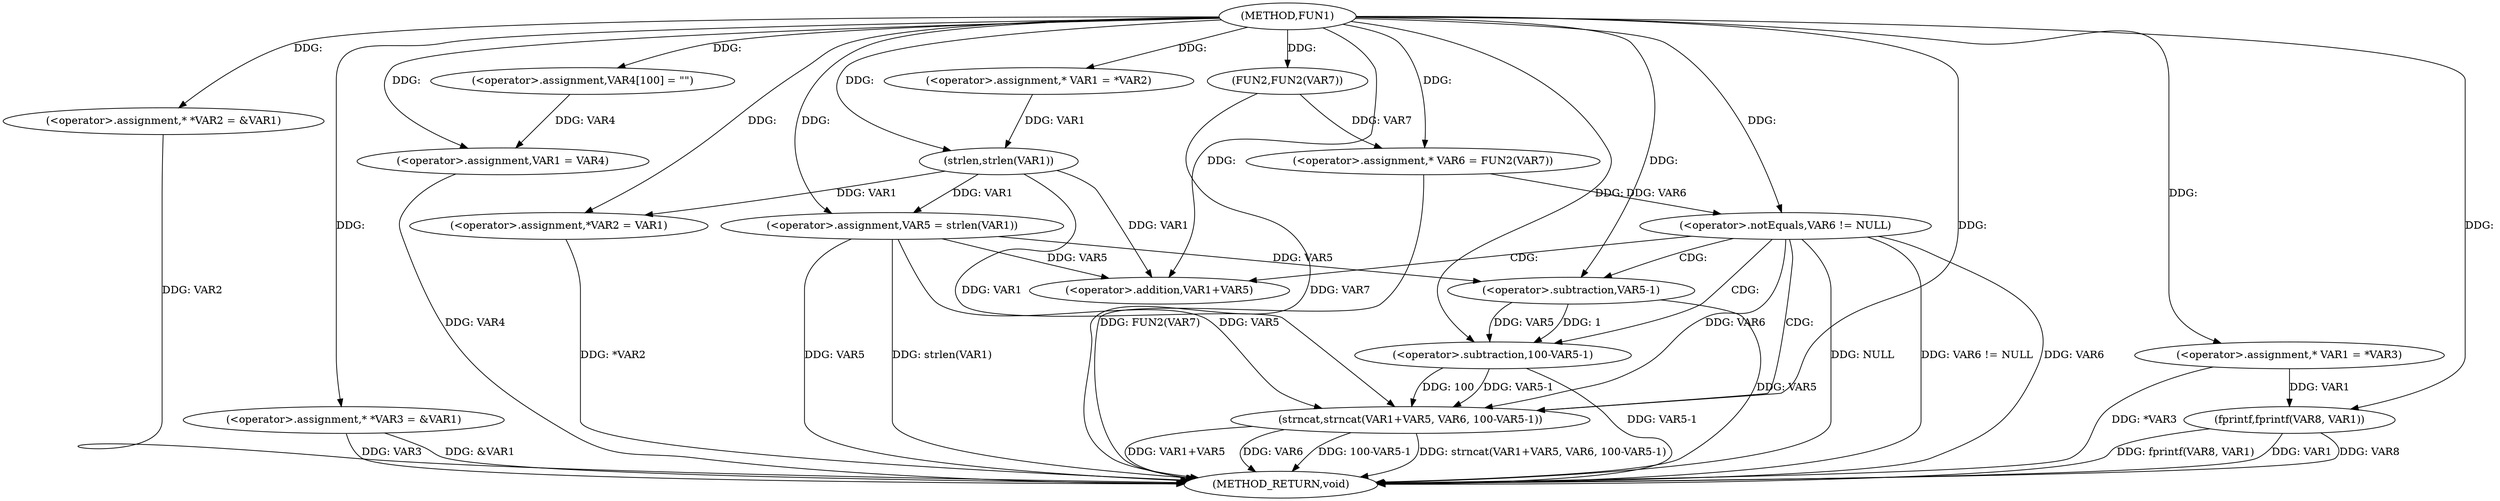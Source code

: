 digraph FUN1 {  
"1000100" [label = "(METHOD,FUN1)" ]
"1000165" [label = "(METHOD_RETURN,void)" ]
"1000104" [label = "(<operator>.assignment,* *VAR2 = &VAR1)" ]
"1000109" [label = "(<operator>.assignment,* *VAR3 = &VAR1)" ]
"1000114" [label = "(<operator>.assignment,VAR4[100] = \"\")" ]
"1000117" [label = "(<operator>.assignment,VAR1 = VAR4)" ]
"1000122" [label = "(<operator>.assignment,* VAR1 = *VAR2)" ]
"1000128" [label = "(<operator>.assignment,VAR5 = strlen(VAR1))" ]
"1000130" [label = "(strlen,strlen(VAR1))" ]
"1000133" [label = "(<operator>.assignment,* VAR6 = FUN2(VAR7))" ]
"1000135" [label = "(FUN2,FUN2(VAR7))" ]
"1000138" [label = "(<operator>.notEquals,VAR6 != NULL)" ]
"1000142" [label = "(strncat,strncat(VAR1+VAR5, VAR6, 100-VAR5-1))" ]
"1000143" [label = "(<operator>.addition,VAR1+VAR5)" ]
"1000147" [label = "(<operator>.subtraction,100-VAR5-1)" ]
"1000149" [label = "(<operator>.subtraction,VAR5-1)" ]
"1000152" [label = "(<operator>.assignment,*VAR2 = VAR1)" ]
"1000158" [label = "(<operator>.assignment,* VAR1 = *VAR3)" ]
"1000162" [label = "(fprintf,fprintf(VAR8, VAR1))" ]
  "1000142" -> "1000165"  [ label = "DDG: strncat(VAR1+VAR5, VAR6, 100-VAR5-1)"] 
  "1000104" -> "1000165"  [ label = "DDG: VAR2"] 
  "1000138" -> "1000165"  [ label = "DDG: VAR6"] 
  "1000147" -> "1000165"  [ label = "DDG: VAR5-1"] 
  "1000152" -> "1000165"  [ label = "DDG: *VAR2"] 
  "1000149" -> "1000165"  [ label = "DDG: VAR5"] 
  "1000117" -> "1000165"  [ label = "DDG: VAR4"] 
  "1000128" -> "1000165"  [ label = "DDG: strlen(VAR1)"] 
  "1000162" -> "1000165"  [ label = "DDG: VAR1"] 
  "1000158" -> "1000165"  [ label = "DDG: *VAR3"] 
  "1000138" -> "1000165"  [ label = "DDG: NULL"] 
  "1000128" -> "1000165"  [ label = "DDG: VAR5"] 
  "1000133" -> "1000165"  [ label = "DDG: FUN2(VAR7)"] 
  "1000109" -> "1000165"  [ label = "DDG: VAR3"] 
  "1000142" -> "1000165"  [ label = "DDG: VAR1+VAR5"] 
  "1000135" -> "1000165"  [ label = "DDG: VAR7"] 
  "1000138" -> "1000165"  [ label = "DDG: VAR6 != NULL"] 
  "1000162" -> "1000165"  [ label = "DDG: VAR8"] 
  "1000162" -> "1000165"  [ label = "DDG: fprintf(VAR8, VAR1)"] 
  "1000142" -> "1000165"  [ label = "DDG: VAR6"] 
  "1000142" -> "1000165"  [ label = "DDG: 100-VAR5-1"] 
  "1000109" -> "1000165"  [ label = "DDG: &VAR1"] 
  "1000100" -> "1000104"  [ label = "DDG: "] 
  "1000100" -> "1000109"  [ label = "DDG: "] 
  "1000100" -> "1000114"  [ label = "DDG: "] 
  "1000114" -> "1000117"  [ label = "DDG: VAR4"] 
  "1000100" -> "1000117"  [ label = "DDG: "] 
  "1000100" -> "1000122"  [ label = "DDG: "] 
  "1000130" -> "1000128"  [ label = "DDG: VAR1"] 
  "1000100" -> "1000128"  [ label = "DDG: "] 
  "1000122" -> "1000130"  [ label = "DDG: VAR1"] 
  "1000100" -> "1000130"  [ label = "DDG: "] 
  "1000135" -> "1000133"  [ label = "DDG: VAR7"] 
  "1000100" -> "1000133"  [ label = "DDG: "] 
  "1000100" -> "1000135"  [ label = "DDG: "] 
  "1000133" -> "1000138"  [ label = "DDG: VAR6"] 
  "1000100" -> "1000138"  [ label = "DDG: "] 
  "1000130" -> "1000142"  [ label = "DDG: VAR1"] 
  "1000100" -> "1000142"  [ label = "DDG: "] 
  "1000128" -> "1000142"  [ label = "DDG: VAR5"] 
  "1000130" -> "1000143"  [ label = "DDG: VAR1"] 
  "1000100" -> "1000143"  [ label = "DDG: "] 
  "1000128" -> "1000143"  [ label = "DDG: VAR5"] 
  "1000138" -> "1000142"  [ label = "DDG: VAR6"] 
  "1000147" -> "1000142"  [ label = "DDG: 100"] 
  "1000147" -> "1000142"  [ label = "DDG: VAR5-1"] 
  "1000100" -> "1000147"  [ label = "DDG: "] 
  "1000149" -> "1000147"  [ label = "DDG: VAR5"] 
  "1000149" -> "1000147"  [ label = "DDG: 1"] 
  "1000100" -> "1000149"  [ label = "DDG: "] 
  "1000128" -> "1000149"  [ label = "DDG: VAR5"] 
  "1000130" -> "1000152"  [ label = "DDG: VAR1"] 
  "1000100" -> "1000152"  [ label = "DDG: "] 
  "1000100" -> "1000158"  [ label = "DDG: "] 
  "1000100" -> "1000162"  [ label = "DDG: "] 
  "1000158" -> "1000162"  [ label = "DDG: VAR1"] 
  "1000138" -> "1000142"  [ label = "CDG: "] 
  "1000138" -> "1000147"  [ label = "CDG: "] 
  "1000138" -> "1000143"  [ label = "CDG: "] 
  "1000138" -> "1000149"  [ label = "CDG: "] 
}
